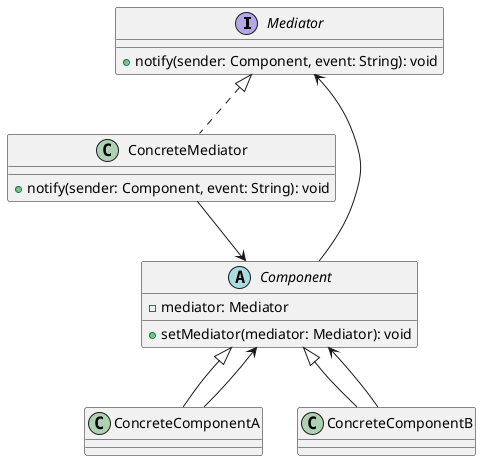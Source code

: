 @startuml mediator
interface Mediator {
    +notify(sender: Component, event: String): void
}

class ConcreteMediator implements Mediator {
    +notify(sender: Component, event: String): void
}

abstract class Component {
    -mediator: Mediator
    +setMediator(mediator: Mediator): void
}

class ConcreteComponentA extends Component {}
class ConcreteComponentB extends Component {}

Component --> Mediator
ConcreteComponentA --> Component
ConcreteComponentB --> Component
ConcreteMediator --> Component
@enduml
